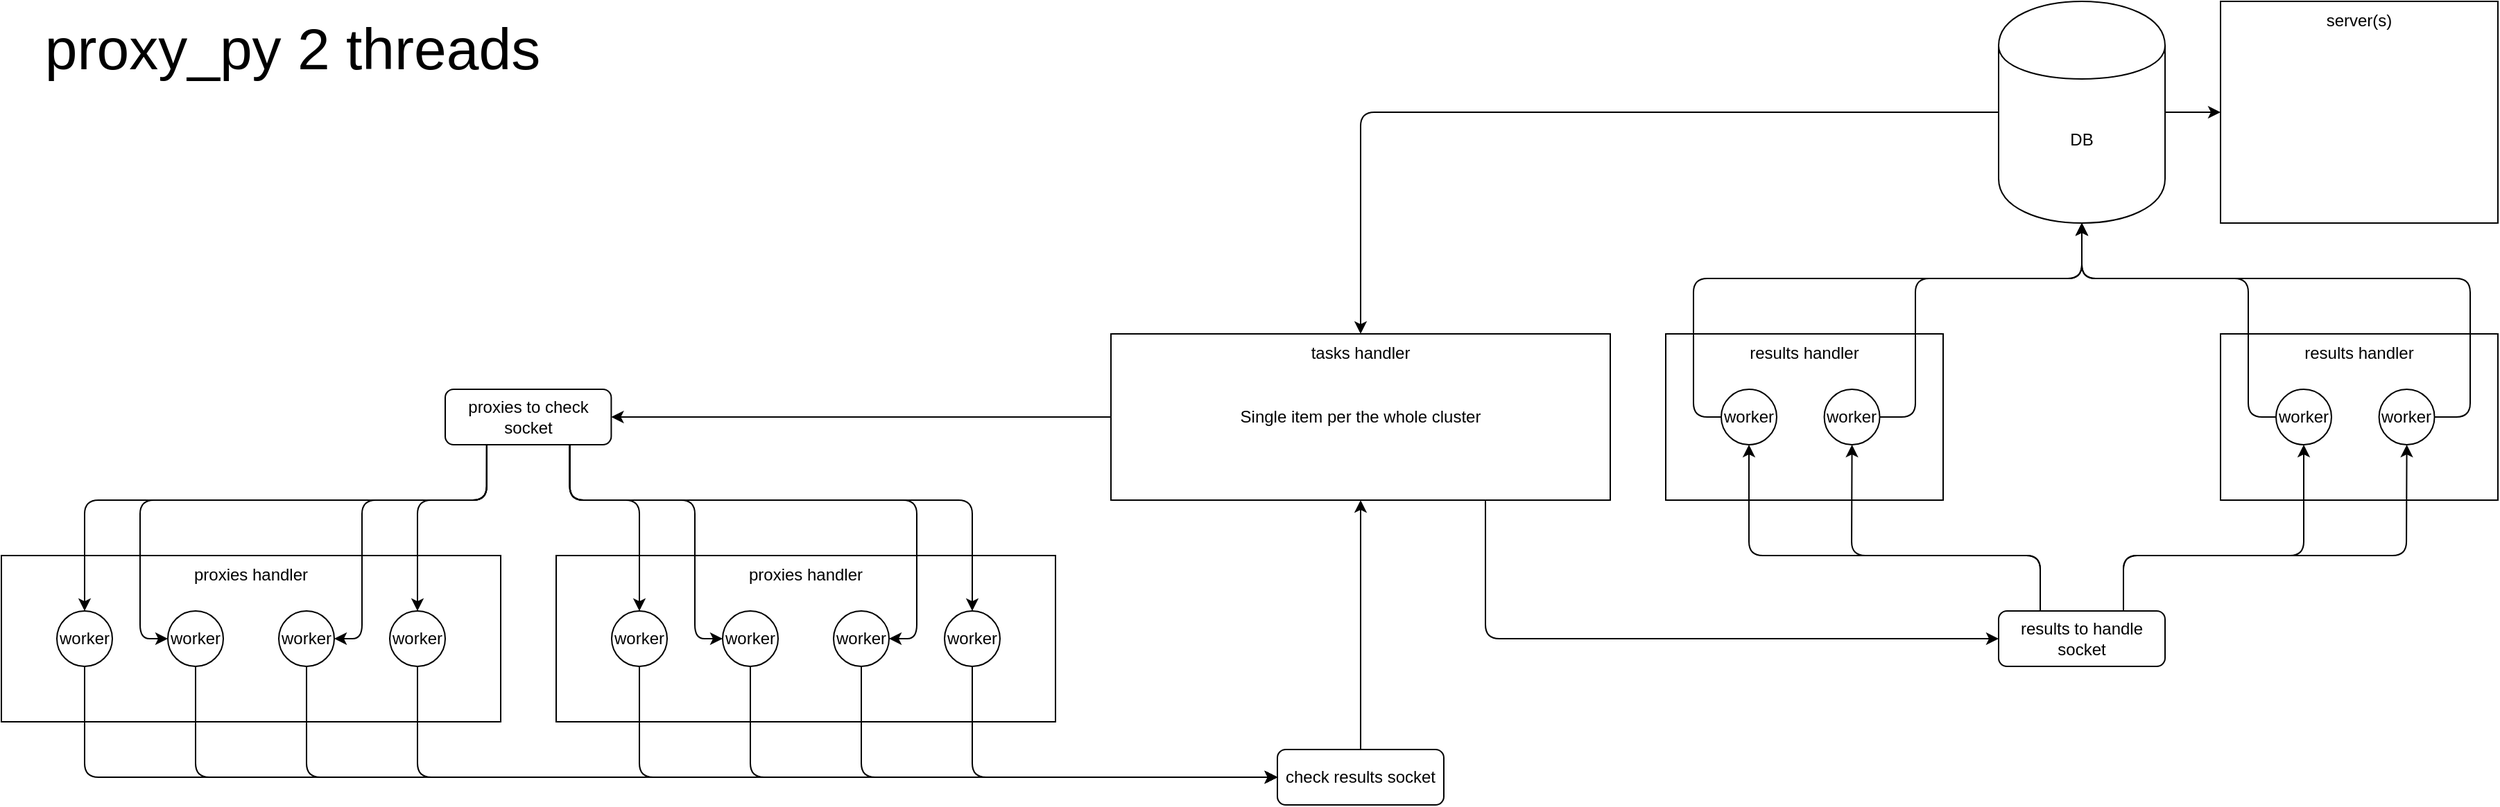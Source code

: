 <mxfile version="13.0.1" type="device"><diagram id="_yKLG5JWOiQ13cAfPRhn" name="Page-1"><mxGraphModel dx="1413" dy="901" grid="1" gridSize="10" guides="1" tooltips="1" connect="1" arrows="1" fold="1" page="1" pageScale="1" pageWidth="1169" pageHeight="1654" math="0" shadow="0"><root><mxCell id="0"/><mxCell id="1" parent="0"/><mxCell id="JYqz2hCASuSs10eYsipN-323" value="proxies handler" style="rounded=0;whiteSpace=wrap;html=1;verticalAlign=top;container=1;" vertex="1" parent="1"><mxGeometry x="440" y="520" width="360" height="120" as="geometry"/></mxCell><mxCell id="JYqz2hCASuSs10eYsipN-324" value="&lt;div&gt;worker&lt;/div&gt;" style="ellipse;whiteSpace=wrap;html=1;aspect=fixed;fontSize=12;" vertex="1" parent="JYqz2hCASuSs10eYsipN-323"><mxGeometry x="40" y="40" width="40" height="40" as="geometry"/></mxCell><mxCell id="JYqz2hCASuSs10eYsipN-325" value="&lt;div&gt;worker&lt;/div&gt;" style="ellipse;whiteSpace=wrap;html=1;aspect=fixed;fontSize=12;" vertex="1" parent="JYqz2hCASuSs10eYsipN-323"><mxGeometry x="120" y="40" width="40" height="40" as="geometry"/></mxCell><mxCell id="JYqz2hCASuSs10eYsipN-326" value="&lt;div&gt;worker&lt;/div&gt;" style="ellipse;whiteSpace=wrap;html=1;aspect=fixed;fontSize=12;" vertex="1" parent="JYqz2hCASuSs10eYsipN-323"><mxGeometry x="200" y="40" width="40" height="40" as="geometry"/></mxCell><mxCell id="JYqz2hCASuSs10eYsipN-327" value="&lt;div&gt;worker&lt;/div&gt;" style="ellipse;whiteSpace=wrap;html=1;aspect=fixed;fontSize=12;" vertex="1" parent="JYqz2hCASuSs10eYsipN-323"><mxGeometry x="280" y="40" width="40" height="40" as="geometry"/></mxCell><mxCell id="JYqz2hCASuSs10eYsipN-231" value="&lt;div&gt;results handler&lt;/div&gt;" style="rounded=0;whiteSpace=wrap;html=1;verticalAlign=top;container=1;" vertex="1" parent="1"><mxGeometry x="1640.0" y="360" width="200" height="120" as="geometry"><mxRectangle x="1000" y="360" width="110" height="20" as="alternateBounds"/></mxGeometry></mxCell><mxCell id="JYqz2hCASuSs10eYsipN-232" value="worker" style="ellipse;whiteSpace=wrap;html=1;aspect=fixed;fontSize=12;" vertex="1" parent="JYqz2hCASuSs10eYsipN-231"><mxGeometry x="114.29" y="40" width="40" height="40" as="geometry"/></mxCell><mxCell id="JYqz2hCASuSs10eYsipN-233" value="worker" style="ellipse;whiteSpace=wrap;html=1;aspect=fixed;fontSize=12;" vertex="1" parent="JYqz2hCASuSs10eYsipN-231"><mxGeometry x="40" y="40" width="40" height="40" as="geometry"/></mxCell><mxCell id="JYqz2hCASuSs10eYsipN-147" value="proxies handler" style="rounded=0;whiteSpace=wrap;html=1;verticalAlign=top;container=1;" vertex="1" parent="1"><mxGeometry x="40" y="520" width="360" height="120" as="geometry"/></mxCell><mxCell id="JYqz2hCASuSs10eYsipN-318" value="&lt;div&gt;worker&lt;/div&gt;" style="ellipse;whiteSpace=wrap;html=1;aspect=fixed;fontSize=12;" vertex="1" parent="JYqz2hCASuSs10eYsipN-147"><mxGeometry x="40" y="40" width="40" height="40" as="geometry"/></mxCell><mxCell id="JYqz2hCASuSs10eYsipN-319" value="&lt;div&gt;worker&lt;/div&gt;" style="ellipse;whiteSpace=wrap;html=1;aspect=fixed;fontSize=12;" vertex="1" parent="JYqz2hCASuSs10eYsipN-147"><mxGeometry x="120" y="40" width="40" height="40" as="geometry"/></mxCell><mxCell id="JYqz2hCASuSs10eYsipN-320" value="&lt;div&gt;worker&lt;/div&gt;" style="ellipse;whiteSpace=wrap;html=1;aspect=fixed;fontSize=12;" vertex="1" parent="JYqz2hCASuSs10eYsipN-147"><mxGeometry x="200" y="40" width="40" height="40" as="geometry"/></mxCell><mxCell id="JYqz2hCASuSs10eYsipN-321" value="&lt;div&gt;worker&lt;/div&gt;" style="ellipse;whiteSpace=wrap;html=1;aspect=fixed;fontSize=12;" vertex="1" parent="JYqz2hCASuSs10eYsipN-147"><mxGeometry x="280" y="40" width="40" height="40" as="geometry"/></mxCell><mxCell id="JYqz2hCASuSs10eYsipN-277" style="edgeStyle=none;rounded=1;orthogonalLoop=1;jettySize=auto;html=1;exitX=0;exitY=0.5;exitDx=0;exitDy=0;fontSize=12;" edge="1" parent="1" source="JYqz2hCASuSs10eYsipN-1" target="JYqz2hCASuSs10eYsipN-270"><mxGeometry relative="1" as="geometry"/></mxCell><mxCell id="JYqz2hCASuSs10eYsipN-296" style="edgeStyle=orthogonalEdgeStyle;rounded=1;orthogonalLoop=1;jettySize=auto;html=1;exitX=0.75;exitY=1;exitDx=0;exitDy=0;entryX=0;entryY=0.5;entryDx=0;entryDy=0;fontSize=12;" edge="1" parent="1" source="JYqz2hCASuSs10eYsipN-1" target="JYqz2hCASuSs10eYsipN-272"><mxGeometry relative="1" as="geometry"/></mxCell><mxCell id="JYqz2hCASuSs10eYsipN-1" value="&lt;div&gt;tasks handler&lt;/div&gt;" style="rounded=0;whiteSpace=wrap;html=1;container=1;verticalAlign=top;" vertex="1" parent="1"><mxGeometry x="840" y="360" width="360" height="120" as="geometry"/></mxCell><mxCell id="JYqz2hCASuSs10eYsipN-265" value="Single item per the whole cluster" style="text;html=1;strokeColor=none;fillColor=none;align=center;verticalAlign=middle;whiteSpace=wrap;rounded=0;fontSize=12;" vertex="1" parent="JYqz2hCASuSs10eYsipN-1"><mxGeometry x="25" y="50" width="310" height="20" as="geometry"/></mxCell><mxCell id="JYqz2hCASuSs10eYsipN-48" value="&lt;div&gt;results handler&lt;/div&gt;" style="rounded=0;whiteSpace=wrap;html=1;verticalAlign=top;container=1;" vertex="1" parent="1"><mxGeometry x="1240" y="360" width="200" height="120" as="geometry"/></mxCell><mxCell id="JYqz2hCASuSs10eYsipN-221" value="worker" style="ellipse;whiteSpace=wrap;html=1;aspect=fixed;fontSize=12;" vertex="1" parent="JYqz2hCASuSs10eYsipN-48"><mxGeometry x="114.29" y="40" width="40" height="40" as="geometry"/></mxCell><mxCell id="JYqz2hCASuSs10eYsipN-220" value="worker" style="ellipse;whiteSpace=wrap;html=1;aspect=fixed;fontSize=12;" vertex="1" parent="JYqz2hCASuSs10eYsipN-48"><mxGeometry x="40" y="40" width="40" height="40" as="geometry"/></mxCell><mxCell id="JYqz2hCASuSs10eYsipN-80" style="edgeStyle=orthogonalEdgeStyle;rounded=0;orthogonalLoop=1;jettySize=auto;html=1;exitX=1;exitY=0.5;exitDx=0;exitDy=0;" edge="1" parent="1" source="JYqz2hCASuSs10eYsipN-70" target="JYqz2hCASuSs10eYsipN-75"><mxGeometry relative="1" as="geometry"/></mxCell><mxCell id="JYqz2hCASuSs10eYsipN-346" style="edgeStyle=orthogonalEdgeStyle;rounded=1;orthogonalLoop=1;jettySize=auto;html=1;exitX=0;exitY=0.5;exitDx=0;exitDy=0;fontSize=12;" edge="1" parent="1" source="JYqz2hCASuSs10eYsipN-70" target="JYqz2hCASuSs10eYsipN-1"><mxGeometry relative="1" as="geometry"/></mxCell><mxCell id="JYqz2hCASuSs10eYsipN-70" value="DB" style="shape=cylinder;whiteSpace=wrap;html=1;boundedLbl=1;backgroundOutline=1;verticalAlign=middle;" vertex="1" parent="1"><mxGeometry x="1480.0" y="120" width="120" height="160" as="geometry"/></mxCell><mxCell id="JYqz2hCASuSs10eYsipN-75" value="&lt;div&gt;server(s)&lt;/div&gt;" style="rounded=0;whiteSpace=wrap;html=1;verticalAlign=top;" vertex="1" parent="1"><mxGeometry x="1640.0" y="120" width="200" height="160" as="geometry"/></mxCell><mxCell id="JYqz2hCASuSs10eYsipN-146" value="&lt;div style=&quot;font-size: 42px;&quot;&gt;proxy_py 2 threads&lt;/div&gt;" style="text;html=1;strokeColor=none;fillColor=none;align=center;verticalAlign=middle;whiteSpace=wrap;rounded=0;fontSize=42;" vertex="1" parent="1"><mxGeometry x="40" y="120" width="420" height="70" as="geometry"/></mxCell><mxCell id="JYqz2hCASuSs10eYsipN-241" style="edgeStyle=orthogonalEdgeStyle;rounded=1;orthogonalLoop=1;jettySize=auto;html=1;exitX=0;exitY=0.5;exitDx=0;exitDy=0;fontSize=12;" edge="1" parent="1" source="JYqz2hCASuSs10eYsipN-220" target="JYqz2hCASuSs10eYsipN-70"><mxGeometry relative="1" as="geometry"><Array as="points"><mxPoint x="1260" y="420"/><mxPoint x="1260" y="320"/><mxPoint x="1540.0" y="320"/></Array></mxGeometry></mxCell><mxCell id="JYqz2hCASuSs10eYsipN-242" style="edgeStyle=orthogonalEdgeStyle;rounded=1;orthogonalLoop=1;jettySize=auto;html=1;exitX=1;exitY=0.5;exitDx=0;exitDy=0;fontSize=12;" edge="1" parent="1" source="JYqz2hCASuSs10eYsipN-221" target="JYqz2hCASuSs10eYsipN-70"><mxGeometry relative="1" as="geometry"><Array as="points"><mxPoint x="1420.0" y="420"/><mxPoint x="1420.0" y="320"/><mxPoint x="1540.0" y="320"/></Array></mxGeometry></mxCell><mxCell id="JYqz2hCASuSs10eYsipN-243" style="edgeStyle=orthogonalEdgeStyle;rounded=1;orthogonalLoop=1;jettySize=auto;html=1;exitX=0;exitY=0.5;exitDx=0;exitDy=0;fontSize=12;" edge="1" parent="1" source="JYqz2hCASuSs10eYsipN-233" target="JYqz2hCASuSs10eYsipN-70"><mxGeometry relative="1" as="geometry"><Array as="points"><mxPoint x="1660.0" y="420"/><mxPoint x="1660.0" y="320"/><mxPoint x="1540.0" y="320"/></Array></mxGeometry></mxCell><mxCell id="JYqz2hCASuSs10eYsipN-245" style="edgeStyle=orthogonalEdgeStyle;rounded=1;orthogonalLoop=1;jettySize=auto;html=1;exitX=1;exitY=0.5;exitDx=0;exitDy=0;fontSize=12;" edge="1" parent="1" source="JYqz2hCASuSs10eYsipN-232" target="JYqz2hCASuSs10eYsipN-70"><mxGeometry relative="1" as="geometry"><Array as="points"><mxPoint x="1820.0" y="420"/><mxPoint x="1820.0" y="320"/><mxPoint x="1540.0" y="320"/></Array></mxGeometry></mxCell><mxCell id="JYqz2hCASuSs10eYsipN-328" style="edgeStyle=orthogonalEdgeStyle;rounded=1;orthogonalLoop=1;jettySize=auto;html=1;exitX=0.25;exitY=1;exitDx=0;exitDy=0;fontSize=12;" edge="1" parent="1" source="JYqz2hCASuSs10eYsipN-270" target="JYqz2hCASuSs10eYsipN-318"><mxGeometry relative="1" as="geometry"><Array as="points"><mxPoint x="390" y="480"/><mxPoint x="100" y="480"/></Array></mxGeometry></mxCell><mxCell id="JYqz2hCASuSs10eYsipN-329" style="edgeStyle=orthogonalEdgeStyle;rounded=1;orthogonalLoop=1;jettySize=auto;html=1;exitX=0.25;exitY=1;exitDx=0;exitDy=0;fontSize=12;" edge="1" parent="1" source="JYqz2hCASuSs10eYsipN-270" target="JYqz2hCASuSs10eYsipN-321"><mxGeometry relative="1" as="geometry"><Array as="points"><mxPoint x="390" y="480"/><mxPoint x="340" y="480"/></Array></mxGeometry></mxCell><mxCell id="JYqz2hCASuSs10eYsipN-330" style="edgeStyle=orthogonalEdgeStyle;rounded=1;orthogonalLoop=1;jettySize=auto;html=1;exitX=0.25;exitY=1;exitDx=0;exitDy=0;entryX=0;entryY=0.5;entryDx=0;entryDy=0;fontSize=12;" edge="1" parent="1" source="JYqz2hCASuSs10eYsipN-270" target="JYqz2hCASuSs10eYsipN-319"><mxGeometry relative="1" as="geometry"><Array as="points"><mxPoint x="390" y="480"/><mxPoint x="140" y="480"/><mxPoint x="140" y="580"/></Array></mxGeometry></mxCell><mxCell id="JYqz2hCASuSs10eYsipN-331" style="edgeStyle=orthogonalEdgeStyle;rounded=1;orthogonalLoop=1;jettySize=auto;html=1;exitX=0.25;exitY=1;exitDx=0;exitDy=0;entryX=1;entryY=0.5;entryDx=0;entryDy=0;fontSize=12;" edge="1" parent="1" source="JYqz2hCASuSs10eYsipN-270" target="JYqz2hCASuSs10eYsipN-320"><mxGeometry relative="1" as="geometry"><Array as="points"><mxPoint x="390" y="480"/><mxPoint x="300" y="480"/><mxPoint x="300" y="580"/></Array></mxGeometry></mxCell><mxCell id="JYqz2hCASuSs10eYsipN-332" style="edgeStyle=orthogonalEdgeStyle;rounded=1;orthogonalLoop=1;jettySize=auto;html=1;exitX=0.75;exitY=1;exitDx=0;exitDy=0;fontSize=12;" edge="1" parent="1" source="JYqz2hCASuSs10eYsipN-270" target="JYqz2hCASuSs10eYsipN-324"><mxGeometry relative="1" as="geometry"><Array as="points"><mxPoint x="450" y="480"/><mxPoint x="500" y="480"/></Array></mxGeometry></mxCell><mxCell id="JYqz2hCASuSs10eYsipN-333" style="edgeStyle=orthogonalEdgeStyle;rounded=1;orthogonalLoop=1;jettySize=auto;html=1;exitX=0.75;exitY=1;exitDx=0;exitDy=0;fontSize=12;" edge="1" parent="1" source="JYqz2hCASuSs10eYsipN-270" target="JYqz2hCASuSs10eYsipN-327"><mxGeometry relative="1" as="geometry"><Array as="points"><mxPoint x="450" y="480"/><mxPoint x="740" y="480"/></Array></mxGeometry></mxCell><mxCell id="JYqz2hCASuSs10eYsipN-334" style="edgeStyle=orthogonalEdgeStyle;rounded=1;orthogonalLoop=1;jettySize=auto;html=1;exitX=0.75;exitY=1;exitDx=0;exitDy=0;entryX=0;entryY=0.5;entryDx=0;entryDy=0;fontSize=12;" edge="1" parent="1" source="JYqz2hCASuSs10eYsipN-270" target="JYqz2hCASuSs10eYsipN-325"><mxGeometry relative="1" as="geometry"><Array as="points"><mxPoint x="450" y="480"/><mxPoint x="540" y="480"/><mxPoint x="540" y="580"/></Array></mxGeometry></mxCell><mxCell id="JYqz2hCASuSs10eYsipN-335" style="edgeStyle=orthogonalEdgeStyle;rounded=1;orthogonalLoop=1;jettySize=auto;html=1;exitX=0.75;exitY=1;exitDx=0;exitDy=0;entryX=1;entryY=0.5;entryDx=0;entryDy=0;fontSize=12;" edge="1" parent="1" source="JYqz2hCASuSs10eYsipN-270" target="JYqz2hCASuSs10eYsipN-326"><mxGeometry relative="1" as="geometry"><Array as="points"><mxPoint x="450" y="480"/><mxPoint x="700" y="480"/><mxPoint x="700" y="580"/></Array></mxGeometry></mxCell><mxCell id="JYqz2hCASuSs10eYsipN-270" value="proxies to check socket" style="rounded=1;whiteSpace=wrap;html=1;fontSize=12;" vertex="1" parent="1"><mxGeometry x="360" y="400" width="119.71" height="40" as="geometry"/></mxCell><mxCell id="JYqz2hCASuSs10eYsipN-294" style="edgeStyle=orthogonalEdgeStyle;rounded=1;orthogonalLoop=1;jettySize=auto;html=1;exitX=0.5;exitY=0;exitDx=0;exitDy=0;fontSize=12;" edge="1" parent="1" source="JYqz2hCASuSs10eYsipN-271" target="JYqz2hCASuSs10eYsipN-1"><mxGeometry relative="1" as="geometry"/></mxCell><mxCell id="JYqz2hCASuSs10eYsipN-271" value="check results socket" style="rounded=1;whiteSpace=wrap;html=1;fontSize=12;" vertex="1" parent="1"><mxGeometry x="960" y="660" width="120" height="40" as="geometry"/></mxCell><mxCell id="JYqz2hCASuSs10eYsipN-299" style="edgeStyle=orthogonalEdgeStyle;rounded=1;orthogonalLoop=1;jettySize=auto;html=1;exitX=0.75;exitY=0;exitDx=0;exitDy=0;fontSize=12;" edge="1" parent="1" source="JYqz2hCASuSs10eYsipN-272" target="JYqz2hCASuSs10eYsipN-233"><mxGeometry relative="1" as="geometry"><Array as="points"><mxPoint x="1570" y="520"/><mxPoint x="1700" y="520"/></Array></mxGeometry></mxCell><mxCell id="JYqz2hCASuSs10eYsipN-300" style="edgeStyle=orthogonalEdgeStyle;rounded=1;orthogonalLoop=1;jettySize=auto;html=1;exitX=0.75;exitY=0;exitDx=0;exitDy=0;fontSize=12;" edge="1" parent="1" source="JYqz2hCASuSs10eYsipN-272" target="JYqz2hCASuSs10eYsipN-232"><mxGeometry relative="1" as="geometry"><Array as="points"><mxPoint x="1570" y="520"/><mxPoint x="1774" y="520"/></Array></mxGeometry></mxCell><mxCell id="JYqz2hCASuSs10eYsipN-344" style="edgeStyle=orthogonalEdgeStyle;rounded=1;orthogonalLoop=1;jettySize=auto;html=1;exitX=0.25;exitY=0;exitDx=0;exitDy=0;fontSize=12;" edge="1" parent="1" source="JYqz2hCASuSs10eYsipN-272" target="JYqz2hCASuSs10eYsipN-220"><mxGeometry relative="1" as="geometry"><Array as="points"><mxPoint x="1510" y="520"/><mxPoint x="1300" y="520"/></Array></mxGeometry></mxCell><mxCell id="JYqz2hCASuSs10eYsipN-345" style="edgeStyle=orthogonalEdgeStyle;rounded=1;orthogonalLoop=1;jettySize=auto;html=1;exitX=0.25;exitY=0;exitDx=0;exitDy=0;fontSize=12;" edge="1" parent="1" source="JYqz2hCASuSs10eYsipN-272" target="JYqz2hCASuSs10eYsipN-221"><mxGeometry relative="1" as="geometry"><Array as="points"><mxPoint x="1510" y="520"/><mxPoint x="1374" y="520"/></Array></mxGeometry></mxCell><mxCell id="JYqz2hCASuSs10eYsipN-272" value="&lt;div&gt;results to handle socket&lt;/div&gt;" style="rounded=1;whiteSpace=wrap;html=1;fontSize=12;" vertex="1" parent="1"><mxGeometry x="1480" y="560" width="120" height="40" as="geometry"/></mxCell><mxCell id="JYqz2hCASuSs10eYsipN-336" style="edgeStyle=orthogonalEdgeStyle;rounded=1;orthogonalLoop=1;jettySize=auto;html=1;exitX=0.5;exitY=1;exitDx=0;exitDy=0;entryX=0;entryY=0.5;entryDx=0;entryDy=0;fontSize=12;" edge="1" parent="1" source="JYqz2hCASuSs10eYsipN-318" target="JYqz2hCASuSs10eYsipN-271"><mxGeometry relative="1" as="geometry"/></mxCell><mxCell id="JYqz2hCASuSs10eYsipN-337" style="edgeStyle=orthogonalEdgeStyle;rounded=1;orthogonalLoop=1;jettySize=auto;html=1;exitX=0.5;exitY=1;exitDx=0;exitDy=0;entryX=0;entryY=0.5;entryDx=0;entryDy=0;fontSize=12;" edge="1" parent="1" source="JYqz2hCASuSs10eYsipN-319" target="JYqz2hCASuSs10eYsipN-271"><mxGeometry relative="1" as="geometry"/></mxCell><mxCell id="JYqz2hCASuSs10eYsipN-338" style="edgeStyle=orthogonalEdgeStyle;rounded=1;orthogonalLoop=1;jettySize=auto;html=1;exitX=0.5;exitY=1;exitDx=0;exitDy=0;entryX=0;entryY=0.5;entryDx=0;entryDy=0;fontSize=12;" edge="1" parent="1" source="JYqz2hCASuSs10eYsipN-320" target="JYqz2hCASuSs10eYsipN-271"><mxGeometry relative="1" as="geometry"/></mxCell><mxCell id="JYqz2hCASuSs10eYsipN-339" style="edgeStyle=orthogonalEdgeStyle;rounded=1;orthogonalLoop=1;jettySize=auto;html=1;exitX=0.5;exitY=1;exitDx=0;exitDy=0;entryX=0;entryY=0.5;entryDx=0;entryDy=0;fontSize=12;" edge="1" parent="1" source="JYqz2hCASuSs10eYsipN-321" target="JYqz2hCASuSs10eYsipN-271"><mxGeometry relative="1" as="geometry"/></mxCell><mxCell id="JYqz2hCASuSs10eYsipN-340" style="edgeStyle=orthogonalEdgeStyle;rounded=1;orthogonalLoop=1;jettySize=auto;html=1;exitX=0.5;exitY=1;exitDx=0;exitDy=0;entryX=0;entryY=0.5;entryDx=0;entryDy=0;fontSize=12;" edge="1" parent="1" source="JYqz2hCASuSs10eYsipN-324" target="JYqz2hCASuSs10eYsipN-271"><mxGeometry relative="1" as="geometry"/></mxCell><mxCell id="JYqz2hCASuSs10eYsipN-341" style="edgeStyle=orthogonalEdgeStyle;rounded=1;orthogonalLoop=1;jettySize=auto;html=1;exitX=0.5;exitY=1;exitDx=0;exitDy=0;entryX=0;entryY=0.5;entryDx=0;entryDy=0;fontSize=12;" edge="1" parent="1" source="JYqz2hCASuSs10eYsipN-325" target="JYqz2hCASuSs10eYsipN-271"><mxGeometry relative="1" as="geometry"/></mxCell><mxCell id="JYqz2hCASuSs10eYsipN-342" style="edgeStyle=orthogonalEdgeStyle;rounded=1;orthogonalLoop=1;jettySize=auto;html=1;exitX=0.5;exitY=1;exitDx=0;exitDy=0;entryX=0;entryY=0.5;entryDx=0;entryDy=0;fontSize=12;" edge="1" parent="1" source="JYqz2hCASuSs10eYsipN-326" target="JYqz2hCASuSs10eYsipN-271"><mxGeometry relative="1" as="geometry"/></mxCell><mxCell id="JYqz2hCASuSs10eYsipN-343" style="edgeStyle=orthogonalEdgeStyle;rounded=1;orthogonalLoop=1;jettySize=auto;html=1;exitX=0.5;exitY=1;exitDx=0;exitDy=0;entryX=0;entryY=0.5;entryDx=0;entryDy=0;fontSize=12;" edge="1" parent="1" source="JYqz2hCASuSs10eYsipN-327" target="JYqz2hCASuSs10eYsipN-271"><mxGeometry relative="1" as="geometry"/></mxCell></root></mxGraphModel></diagram></mxfile>